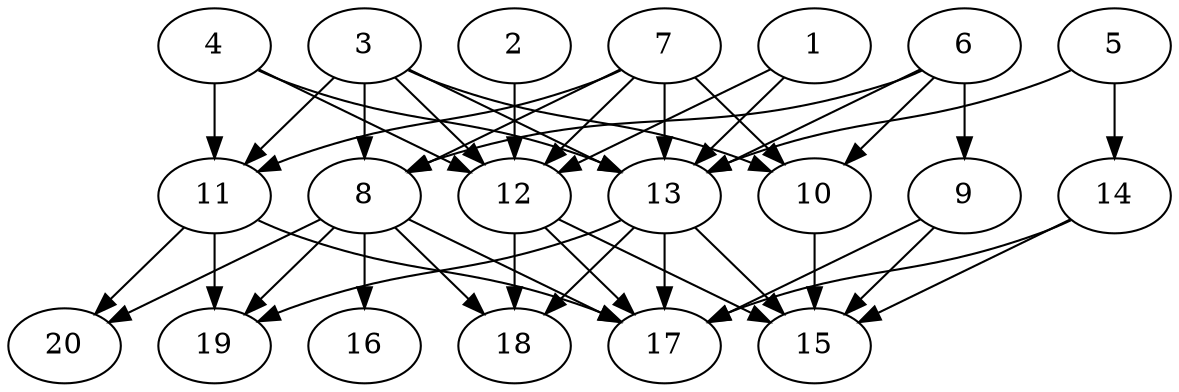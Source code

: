 // DAG automatically generated by daggen at Wed Jul 24 21:20:06 2019
// ./daggen --dot -n 20 --ccr 0.4 --fat 0.8 --regular 0.5 --density 0.8 --mindata 5242880 --maxdata 52428800 
digraph G {
  1 [size="81758720", alpha="0.13", expect_size="32703488"] 
  1 -> 12 [size ="32703488"]
  1 -> 13 [size ="32703488"]
  2 [size="13816320", alpha="0.07", expect_size="5526528"] 
  2 -> 12 [size ="5526528"]
  3 [size="89674240", alpha="0.05", expect_size="35869696"] 
  3 -> 8 [size ="35869696"]
  3 -> 10 [size ="35869696"]
  3 -> 11 [size ="35869696"]
  3 -> 12 [size ="35869696"]
  3 -> 13 [size ="35869696"]
  4 [size="35148800", alpha="0.05", expect_size="14059520"] 
  4 -> 11 [size ="14059520"]
  4 -> 12 [size ="14059520"]
  4 -> 13 [size ="14059520"]
  5 [size="103736320", alpha="0.04", expect_size="41494528"] 
  5 -> 13 [size ="41494528"]
  5 -> 14 [size ="41494528"]
  6 [size="65725440", alpha="0.04", expect_size="26290176"] 
  6 -> 8 [size ="26290176"]
  6 -> 9 [size ="26290176"]
  6 -> 10 [size ="26290176"]
  6 -> 13 [size ="26290176"]
  7 [size="25756160", alpha="0.12", expect_size="10302464"] 
  7 -> 8 [size ="10302464"]
  7 -> 10 [size ="10302464"]
  7 -> 11 [size ="10302464"]
  7 -> 12 [size ="10302464"]
  7 -> 13 [size ="10302464"]
  8 [size="41802240", alpha="0.13", expect_size="16720896"] 
  8 -> 16 [size ="16720896"]
  8 -> 17 [size ="16720896"]
  8 -> 18 [size ="16720896"]
  8 -> 19 [size ="16720896"]
  8 -> 20 [size ="16720896"]
  9 [size="64540160", alpha="0.09", expect_size="25816064"] 
  9 -> 15 [size ="25816064"]
  9 -> 17 [size ="25816064"]
  10 [size="34186240", alpha="0.14", expect_size="13674496"] 
  10 -> 15 [size ="13674496"]
  11 [size="117447680", alpha="0.14", expect_size="46979072"] 
  11 -> 17 [size ="46979072"]
  11 -> 19 [size ="46979072"]
  11 -> 20 [size ="46979072"]
  12 [size="75704320", alpha="0.17", expect_size="30281728"] 
  12 -> 15 [size ="30281728"]
  12 -> 17 [size ="30281728"]
  12 -> 18 [size ="30281728"]
  13 [size="118110720", alpha="0.08", expect_size="47244288"] 
  13 -> 15 [size ="47244288"]
  13 -> 17 [size ="47244288"]
  13 -> 18 [size ="47244288"]
  13 -> 19 [size ="47244288"]
  14 [size="31618560", alpha="0.13", expect_size="12647424"] 
  14 -> 15 [size ="12647424"]
  14 -> 17 [size ="12647424"]
  15 [size="63869440", alpha="0.19", expect_size="25547776"] 
  16 [size="86425600", alpha="0.03", expect_size="34570240"] 
  17 [size="110850560", alpha="0.08", expect_size="44340224"] 
  18 [size="65853440", alpha="0.14", expect_size="26341376"] 
  19 [size="25185280", alpha="0.08", expect_size="10074112"] 
  20 [size="77941760", alpha="0.06", expect_size="31176704"] 
}
